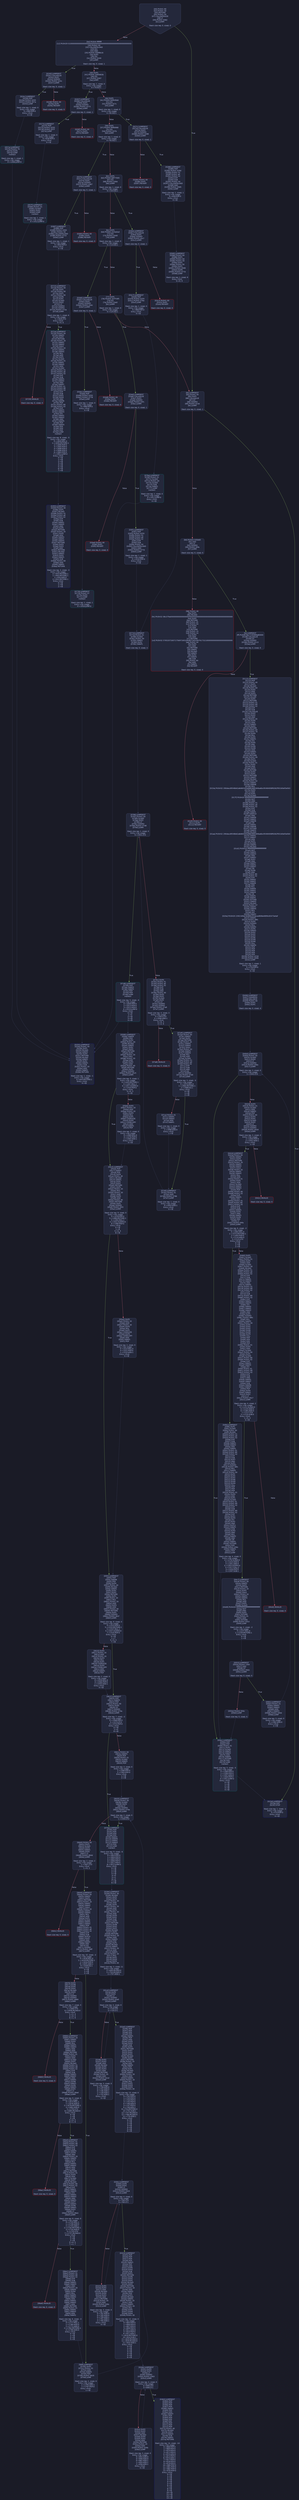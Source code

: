 digraph G {
    node [shape=box, style="filled, rounded", color="#565f89", fontcolor="#c0caf5", fontname="Helvetica", fillcolor="#24283b"];
    edge [color="#414868", fontcolor="#c0caf5", fontname="Helvetica"];
    bgcolor="#1a1b26";
    0 [ label = "[00] PUSH1 80
[02] PUSH1 40
[04] MSTORE
[05] PUSH1 04
[07] CALLDATASIZE
[08] LT
[09] PUSH2 0082
[0c] JUMPI

Stack size req: 0, sizeΔ: 0
" shape = invhouse]
    1 [ label = "[0d] PUSH4 ffffffff
[12] PUSH29 0100000000000000000000000000000000000000000000000000000000
[30] PUSH1 00
[32] CALLDATALOAD
[33] DIV
[34] AND
[35] PUSH4 059f8b16
[3a] DUP2
[3b] EQ
[3c] PUSH2 0240
[3f] JUMPI

Stack size req: 0, sizeΔ: 1
"]
    2 [ label = "[40] DUP1
[41] PUSH4 2d95663b
[46] EQ
[47] PUSH2 0267
[4a] JUMPI

Stack size req: 1, sizeΔ: 0
Entry->Op usage:
	0->70:EQ:1
"]
    3 [ label = "[4b] DUP1
[4c] PUSH4 94f649dd
[51] EQ
[52] PUSH2 027c
[55] JUMPI

Stack size req: 1, sizeΔ: 0
Entry->Op usage:
	0->81:EQ:1
"]
    4 [ label = "[56] DUP1
[57] PUSH4 9f9fb968
[5c] EQ
[5d] PUSH2 037b
[60] JUMPI

Stack size req: 1, sizeΔ: 0
Entry->Op usage:
	0->92:EQ:1
"]
    5 [ label = "[61] DUP1
[62] PUSH4 b8f77005
[67] EQ
[68] PUSH2 03bb
[6b] JUMPI

Stack size req: 1, sizeΔ: 0
Entry->Op usage:
	0->103:EQ:1
"]
    6 [ label = "[6c] DUP1
[6d] PUSH4 c533a5a3
[72] EQ
[73] PUSH2 03d0
[76] JUMPI

Stack size req: 1, sizeΔ: 0
Entry->Op usage:
	0->114:EQ:1
"]
    7 [ label = "[77] DUP1
[78] PUSH4 c67f7df5
[7d] EQ
[7e] PUSH2 03e5
[81] JUMPI

Stack size req: 1, sizeΔ: 0
Entry->Op usage:
	0->125:EQ:1
"]
    8 [ label = "[82] JUMPDEST
[83] PUSH1 00
[85] DUP1
[86] CALLVALUE
[87] GT
[88] ISZERO
[89] PUSH2 023d
[8c] JUMPI

Stack size req: 0, sizeΔ: 1
"]
    9 [ label = "[8d] PUSH3 035b60
[91] GAS
[92] LT
[93] ISZERO
[94] PUSH2 00fe
[97] JUMPI

Stack size req: 0, sizeΔ: 0
"]
    10 [ label = "[98] PUSH1 40
[9a] DUP1
[9b] MLOAD
[9c] PUSH32 08c379a000000000000000000000000000000000000000000000000000000000
[bd] DUP2
[be] MSTORE
[bf] PUSH1 20
[c1] PUSH1 04
[c3] DUP3
[c4] ADD
[c5] MSTORE
[c6] PUSH1 14
[c8] PUSH1 24
[ca] DUP3
[cb] ADD
[cc] MSTORE
[cd] PUSH32 57652072657175697265206d6f72652067617321000000000000000000000000
[ee] PUSH1 44
[f0] DUP3
[f1] ADD
[f2] MSTORE
[f3] SWAP1
[f4] MLOAD
[f5] SWAP1
[f6] DUP2
[f7] SWAP1
[f8] SUB
[f9] PUSH1 64
[fb] ADD
[fc] SWAP1
[fd] REVERT

Stack size req: 0, sizeΔ: 0
" color = "red"]
    11 [ label = "[fe] JUMPDEST
[ff] PUSH8 8ac7230489e80000
[0108] CALLVALUE
[0109] GT
[010a] ISZERO
[010b] PUSH2 0113
[010e] JUMPI

Stack size req: 0, sizeΔ: 0
"]
    12 [ label = "[010f] PUSH1 00
[0111] DUP1
[0112] REVERT

Stack size req: 0, sizeΔ: 0
" color = "red"]
    13 [ label = "[0113] JUMPDEST
[0114] POP
[0115] PUSH1 40
[0117] DUP1
[0118] MLOAD
[0119] PUSH1 60
[011b] DUP2
[011c] ADD
[011d] DUP3
[011e] MSTORE
[011f] CALLER
[0120] DUP2
[0121] MSTORE
[0122] PUSH1 01
[0124] PUSH1 80
[0126] PUSH1 02
[0128] EXP
[0129] SUB
[012a] CALLVALUE
[012b] DUP2
[012c] DUP2
[012d] AND
[012e] PUSH1 20
[0130] DUP5
[0131] ADD
[0132] SWAP1
[0133] DUP2
[0134] MSTORE
[0135] PUSH1 64
[0137] PUSH1 79
[0139] DUP4
[013a] MUL
[013b] DUP2
[013c] SWAP1
[013d] DIV
[013e] DUP5
[013f] AND
[0140] DUP6
[0141] DUP8
[0142] ADD
[0143] SWAP1
[0144] DUP2
[0145] MSTORE
[0146] PUSH1 00
[0148] DUP1
[0149] SLOAD
[014a] PUSH1 01
[014c] DUP2
[014d] ADD
[014e] DUP3
[014f] SSTORE
[0150] DUP2
[0151] DUP1
[0152] MSTORE
[0153] SWAP7
[0154] MLOAD
[0155] PUSH1 02
[0157] SWAP1
[0158] SWAP8
[0159] MUL
[015a] PUSH32 290decd9548b62a8d60345a988386fc84ba6bc95484008f6362f93160ef3e563
[017b] DUP2
[017c] ADD
[017d] DUP1
[017e] SLOAD
[017f] PUSH20 ffffffffffffffffffffffffffffffffffffffff
[0194] NOT
[0195] AND
[0196] PUSH1 01
[0198] PUSH1 a0
[019a] PUSH1 02
[019c] EXP
[019d] SUB
[019e] SWAP1
[019f] SWAP10
[01a0] AND
[01a1] SWAP9
[01a2] SWAP1
[01a3] SWAP9
[01a4] OR
[01a5] SWAP1
[01a6] SWAP8
[01a7] SSTORE
[01a8] SWAP3
[01a9] MLOAD
[01aa] PUSH32 290decd9548b62a8d60345a988386fc84ba6bc95484008f6362f93160ef3e564
[01cb] SWAP1
[01cc] SWAP7
[01cd] ADD
[01ce] DUP1
[01cf] SLOAD
[01d0] SWAP2
[01d1] MLOAD
[01d2] PUSH16 ffffffffffffffffffffffffffffffff
[01e3] NOT
[01e4] SWAP1
[01e5] SWAP3
[01e6] AND
[01e7] SWAP7
[01e8] DUP7
[01e9] AND
[01ea] SWAP7
[01eb] SWAP1
[01ec] SWAP7
[01ed] OR
[01ee] DUP6
[01ef] AND
[01f0] PUSH1 80
[01f2] PUSH1 02
[01f4] EXP
[01f5] SWAP2
[01f6] SWAP1
[01f7] SWAP6
[01f8] AND
[01f9] MUL
[01fa] SWAP4
[01fb] SWAP1
[01fc] SWAP4
[01fd] OR
[01fe] SWAP1
[01ff] SWAP4
[0200] SSTORE
[0201] SWAP3
[0202] MLOAD
[0203] PUSH1 07
[0205] SWAP1
[0206] SWAP4
[0207] MUL
[0208] DIV
[0209] SWAP2
[020a] PUSH20 2392169a23b989c053eced808e4899c65473e4af
[021f] SWAP2
[0220] PUSH2 08fc
[0223] DUP5
[0224] ISZERO
[0225] MUL
[0226] SWAP2
[0227] DUP5
[0228] SWAP2
[0229] DUP2
[022a] DUP2
[022b] DUP2
[022c] DUP6
[022d] DUP9
[022e] DUP9
[022f] CALL
[0230] SWAP4
[0231] POP
[0232] POP
[0233] POP
[0234] POP
[0235] POP
[0236] PUSH2 023d
[0239] PUSH2 0406
[023c] JUMP

Stack size req: 1, sizeΔ: 1
Entry->Op usage:
	0->276:POP:0
Entry->Exit:
	0->😵
"]
    14 [ label = "[023d] JUMPDEST
[023e] POP
[023f] STOP

Stack size req: 1, sizeΔ: -1
Entry->Op usage:
	0->574:POP:0
Entry->Exit:
	0->😵
" color = "darkblue"]
    15 [ label = "[0240] JUMPDEST
[0241] CALLVALUE
[0242] DUP1
[0243] ISZERO
[0244] PUSH2 024c
[0247] JUMPI

Stack size req: 0, sizeΔ: 1
"]
    16 [ label = "[0248] PUSH1 00
[024a] DUP1
[024b] REVERT

Stack size req: 0, sizeΔ: 0
" color = "red"]
    17 [ label = "[024c] JUMPDEST
[024d] POP
[024e] PUSH2 0255
[0251] PUSH2 057a
[0254] JUMP

Stack size req: 1, sizeΔ: 0
Entry->Op usage:
	0->589:POP:0
Entry->Exit:
	0->😵
"]
    18 [ label = "[0255] JUMPDEST
[0256] PUSH1 40
[0258] DUP1
[0259] MLOAD
[025a] SWAP2
[025b] DUP3
[025c] MSTORE
[025d] MLOAD
[025e] SWAP1
[025f] DUP2
[0260] SWAP1
[0261] SUB
[0262] PUSH1 20
[0264] ADD
[0265] SWAP1
[0266] RETURN

Stack size req: 1, sizeΔ: -1
Entry->Op usage:
	0->604:MSTORE:1
Entry->Exit:
	0->😵
" color = "darkblue"]
    19 [ label = "[0267] JUMPDEST
[0268] CALLVALUE
[0269] DUP1
[026a] ISZERO
[026b] PUSH2 0273
[026e] JUMPI

Stack size req: 0, sizeΔ: 1
"]
    20 [ label = "[026f] PUSH1 00
[0271] DUP1
[0272] REVERT

Stack size req: 0, sizeΔ: 0
" color = "red"]
    21 [ label = "[0273] JUMPDEST
[0274] POP
[0275] PUSH2 0255
[0278] PUSH2 057f
[027b] JUMP

Stack size req: 1, sizeΔ: 0
Entry->Op usage:
	0->628:POP:0
Entry->Exit:
	0->😵
"]
    22 [ label = "[027c] JUMPDEST
[027d] CALLVALUE
[027e] DUP1
[027f] ISZERO
[0280] PUSH2 0288
[0283] JUMPI

Stack size req: 0, sizeΔ: 1
"]
    23 [ label = "[0284] PUSH1 00
[0286] DUP1
[0287] REVERT

Stack size req: 0, sizeΔ: 0
" color = "red"]
    24 [ label = "[0288] JUMPDEST
[0289] POP
[028a] PUSH2 029d
[028d] PUSH1 01
[028f] PUSH1 a0
[0291] PUSH1 02
[0293] EXP
[0294] SUB
[0295] PUSH1 04
[0297] CALLDATALOAD
[0298] AND
[0299] PUSH2 0585
[029c] JUMP

Stack size req: 1, sizeΔ: 1
Entry->Op usage:
	0->649:POP:0
Entry->Exit:
	0->😵
"]
    25 [ label = "[029d] JUMPDEST
[029e] PUSH1 40
[02a0] MLOAD
[02a1] DUP1
[02a2] DUP1
[02a3] PUSH1 20
[02a5] ADD
[02a6] DUP1
[02a7] PUSH1 20
[02a9] ADD
[02aa] DUP1
[02ab] PUSH1 20
[02ad] ADD
[02ae] DUP5
[02af] DUP2
[02b0] SUB
[02b1] DUP5
[02b2] MSTORE
[02b3] DUP8
[02b4] DUP2
[02b5] DUP2
[02b6] MLOAD
[02b7] DUP2
[02b8] MSTORE
[02b9] PUSH1 20
[02bb] ADD
[02bc] SWAP2
[02bd] POP
[02be] DUP1
[02bf] MLOAD
[02c0] SWAP1
[02c1] PUSH1 20
[02c3] ADD
[02c4] SWAP1
[02c5] PUSH1 20
[02c7] MUL
[02c8] DUP1
[02c9] DUP4
[02ca] DUP4
[02cb] PUSH1 00

Stack size req: 3, sizeΔ: 11
Entry->Op usage:
	2->694:MLOAD:0
	2->703:MLOAD:0
	2->707:ADD:1
"]
    26 [ label = "[02cd] JUMPDEST
[02ce] DUP4
[02cf] DUP2
[02d0] LT
[02d1] ISZERO
[02d2] PUSH2 02e5
[02d5] JUMPI

Stack size req: 4, sizeΔ: 0
Entry->Op usage:
	0->720:LT:0
	3->720:LT:1
"]
    27 [ label = "[02d6] DUP2
[02d7] DUP2
[02d8] ADD
[02d9] MLOAD
[02da] DUP4
[02db] DUP3
[02dc] ADD
[02dd] MSTORE
[02de] PUSH1 20
[02e0] ADD
[02e1] PUSH2 02cd
[02e4] JUMP

Stack size req: 3, sizeΔ: 0
Entry->Op usage:
	0->728:ADD:0
	0->732:ADD:0
	0->736:ADD:1
	1->728:ADD:1
	2->732:ADD:1
Entry->Exit:
	0->😵
"]
    28 [ label = "[02e5] JUMPDEST
[02e6] POP
[02e7] POP
[02e8] POP
[02e9] POP
[02ea] SWAP1
[02eb] POP
[02ec] ADD
[02ed] DUP5
[02ee] DUP2
[02ef] SUB
[02f0] DUP4
[02f1] MSTORE
[02f2] DUP7
[02f3] DUP2
[02f4] DUP2
[02f5] MLOAD
[02f6] DUP2
[02f7] MSTORE
[02f8] PUSH1 20
[02fa] ADD
[02fb] SWAP2
[02fc] POP
[02fd] DUP1
[02fe] MLOAD
[02ff] SWAP1
[0300] PUSH1 20
[0302] ADD
[0303] SWAP1
[0304] PUSH1 20
[0306] MUL
[0307] DUP1
[0308] DUP4
[0309] DUP4
[030a] PUSH1 00

Stack size req: 13, sizeΔ: 0
Entry->Op usage:
	0->742:POP:0
	1->743:POP:0
	2->744:POP:0
	3->745:POP:0
	4->748:ADD:0
	5->747:POP:0
	6->748:ADD:1
	8->753:MSTORE:0
	10->751:SUB:1
	12->757:MLOAD:0
	12->766:MLOAD:0
	12->770:ADD:1
Entry->Exit:
	0->😵
	1->😵
	2->😵
	3->😵
	4->😵
	5->😵
	6->😵
"]
    29 [ label = "[030c] JUMPDEST
[030d] DUP4
[030e] DUP2
[030f] LT
[0310] ISZERO
[0311] PUSH2 0324
[0314] JUMPI

Stack size req: 4, sizeΔ: 0
Entry->Op usage:
	0->783:LT:0
	3->783:LT:1
"]
    30 [ label = "[0315] DUP2
[0316] DUP2
[0317] ADD
[0318] MLOAD
[0319] DUP4
[031a] DUP3
[031b] ADD
[031c] MSTORE
[031d] PUSH1 20
[031f] ADD
[0320] PUSH2 030c
[0323] JUMP

Stack size req: 3, sizeΔ: 0
Entry->Op usage:
	0->791:ADD:0
	0->795:ADD:0
	0->799:ADD:1
	1->791:ADD:1
	2->795:ADD:1
Entry->Exit:
	0->😵
"]
    31 [ label = "[0324] JUMPDEST
[0325] POP
[0326] POP
[0327] POP
[0328] POP
[0329] SWAP1
[032a] POP
[032b] ADD
[032c] DUP5
[032d] DUP2
[032e] SUB
[032f] DUP3
[0330] MSTORE
[0331] DUP6
[0332] DUP2
[0333] DUP2
[0334] MLOAD
[0335] DUP2
[0336] MSTORE
[0337] PUSH1 20
[0339] ADD
[033a] SWAP2
[033b] POP
[033c] DUP1
[033d] MLOAD
[033e] SWAP1
[033f] PUSH1 20
[0341] ADD
[0342] SWAP1
[0343] PUSH1 20
[0345] MUL
[0346] DUP1
[0347] DUP4
[0348] DUP4
[0349] PUSH1 00

Stack size req: 12, sizeΔ: 0
Entry->Op usage:
	0->805:POP:0
	1->806:POP:0
	2->807:POP:0
	3->808:POP:0
	4->811:ADD:0
	5->810:POP:0
	6->811:ADD:1
	7->816:MSTORE:0
	10->814:SUB:1
	11->820:MLOAD:0
	11->829:MLOAD:0
	11->833:ADD:1
Entry->Exit:
	0->😵
	1->😵
	2->😵
	3->😵
	4->😵
	5->😵
	6->😵
"]
    32 [ label = "[034b] JUMPDEST
[034c] DUP4
[034d] DUP2
[034e] LT
[034f] ISZERO
[0350] PUSH2 0363
[0353] JUMPI

Stack size req: 4, sizeΔ: 0
Entry->Op usage:
	0->846:LT:0
	3->846:LT:1
"]
    33 [ label = "[0354] DUP2
[0355] DUP2
[0356] ADD
[0357] MLOAD
[0358] DUP4
[0359] DUP3
[035a] ADD
[035b] MSTORE
[035c] PUSH1 20
[035e] ADD
[035f] PUSH2 034b
[0362] JUMP

Stack size req: 3, sizeΔ: 0
Entry->Op usage:
	0->854:ADD:0
	0->858:ADD:0
	0->862:ADD:1
	1->854:ADD:1
	2->858:ADD:1
Entry->Exit:
	0->😵
"]
    34 [ label = "[0363] JUMPDEST
[0364] POP
[0365] POP
[0366] POP
[0367] POP
[0368] SWAP1
[0369] POP
[036a] ADD
[036b] SWAP7
[036c] POP
[036d] POP
[036e] POP
[036f] POP
[0370] POP
[0371] POP
[0372] POP
[0373] PUSH1 40
[0375] MLOAD
[0376] DUP1
[0377] SWAP2
[0378] SUB
[0379] SWAP1
[037a] RETURN

Stack size req: 14, sizeΔ: -14
Entry->Op usage:
	0->868:POP:0
	1->869:POP:0
	2->870:POP:0
	3->871:POP:0
	4->874:ADD:0
	5->873:POP:0
	6->874:ADD:1
	7->877:POP:0
	8->878:POP:0
	9->879:POP:0
	10->880:POP:0
	11->881:POP:0
	12->882:POP:0
	13->876:POP:0
Entry->Exit:
	0->😵
	1->😵
	2->😵
	3->😵
	4->😵
	5->😵
	6->😵
	7->😵
	8->😵
	9->😵
	10->😵
	11->😵
	12->😵
	13->😵
" color = "darkblue"]
    35 [ label = "[037b] JUMPDEST
[037c] CALLVALUE
[037d] DUP1
[037e] ISZERO
[037f] PUSH2 0387
[0382] JUMPI

Stack size req: 0, sizeΔ: 1
"]
    36 [ label = "[0383] PUSH1 00
[0385] DUP1
[0386] REVERT

Stack size req: 0, sizeΔ: 0
" color = "red"]
    37 [ label = "[0387] JUMPDEST
[0388] POP
[0389] PUSH2 0393
[038c] PUSH1 04
[038e] CALLDATALOAD
[038f] PUSH2 0715
[0392] JUMP

Stack size req: 1, sizeΔ: 1
Entry->Op usage:
	0->904:POP:0
Entry->Exit:
	0->😵
"]
    38 [ label = "[0393] JUMPDEST
[0394] PUSH1 40
[0396] DUP1
[0397] MLOAD
[0398] PUSH1 01
[039a] PUSH1 a0
[039c] PUSH1 02
[039e] EXP
[039f] SUB
[03a0] SWAP1
[03a1] SWAP5
[03a2] AND
[03a3] DUP5
[03a4] MSTORE
[03a5] PUSH1 20
[03a7] DUP5
[03a8] ADD
[03a9] SWAP3
[03aa] SWAP1
[03ab] SWAP3
[03ac] MSTORE
[03ad] DUP3
[03ae] DUP3
[03af] ADD
[03b0] MSTORE
[03b1] MLOAD
[03b2] SWAP1
[03b3] DUP2
[03b4] SWAP1
[03b5] SUB
[03b6] PUSH1 60
[03b8] ADD
[03b9] SWAP1
[03ba] RETURN

Stack size req: 3, sizeΔ: -3
Entry->Op usage:
	0->944:MSTORE:1
	1->940:MSTORE:1
	2->930:AND:0
	2->932:MSTORE:1
Entry->Exit:
	0->😵
	1->😵
	2->😵
" color = "darkblue"]
    39 [ label = "[03bb] JUMPDEST
[03bc] CALLVALUE
[03bd] DUP1
[03be] ISZERO
[03bf] PUSH2 03c7
[03c2] JUMPI

Stack size req: 0, sizeΔ: 1
"]
    40 [ label = "[03c3] PUSH1 00
[03c5] DUP1
[03c6] REVERT

Stack size req: 0, sizeΔ: 0
" color = "red"]
    41 [ label = "[03c7] JUMPDEST
[03c8] POP
[03c9] PUSH2 0255
[03cc] PUSH2 076e
[03cf] JUMP

Stack size req: 1, sizeΔ: 0
Entry->Op usage:
	0->968:POP:0
Entry->Exit:
	0->😵
"]
    42 [ label = "[03d0] JUMPDEST
[03d1] CALLVALUE
[03d2] DUP1
[03d3] ISZERO
[03d4] PUSH2 03dc
[03d7] JUMPI

Stack size req: 0, sizeΔ: 1
"]
    43 [ label = "[03d8] PUSH1 00
[03da] DUP1
[03db] REVERT

Stack size req: 0, sizeΔ: 0
" color = "red"]
    44 [ label = "[03dc] JUMPDEST
[03dd] POP
[03de] PUSH2 0255
[03e1] PUSH2 0778
[03e4] JUMP

Stack size req: 1, sizeΔ: 0
Entry->Op usage:
	0->989:POP:0
Entry->Exit:
	0->😵
"]
    45 [ label = "[03e5] JUMPDEST
[03e6] CALLVALUE
[03e7] DUP1
[03e8] ISZERO
[03e9] PUSH2 03f1
[03ec] JUMPI

Stack size req: 0, sizeΔ: 1
"]
    46 [ label = "[03ed] PUSH1 00
[03ef] DUP1
[03f0] REVERT

Stack size req: 0, sizeΔ: 0
" color = "red"]
    47 [ label = "[03f1] JUMPDEST
[03f2] POP
[03f3] PUSH2 0255
[03f6] PUSH1 01
[03f8] PUSH1 a0
[03fa] PUSH1 02
[03fc] EXP
[03fd] SUB
[03fe] PUSH1 04
[0400] CALLDATALOAD
[0401] AND
[0402] PUSH2 077d
[0405] JUMP

Stack size req: 1, sizeΔ: 1
Entry->Op usage:
	0->1010:POP:0
Entry->Exit:
	0->😵
"]
    48 [ label = "[0406] JUMPDEST
[0407] ADDRESS
[0408] BALANCE
[0409] PUSH1 00
[040b] DUP1
[040c] DUP1

Stack size req: 0, sizeΔ: 4
"]
    49 [ label = "[040d] JUMPDEST
[040e] PUSH1 00
[0410] SLOAD
[0411] DUP4
[0412] LT
[0413] ISZERO
[0414] PUSH2 056c
[0417] JUMPI

Stack size req: 3, sizeΔ: 0
Entry->Op usage:
	2->1042:LT:0
"]
    50 [ label = "[0418] DUP3
[0419] PUSH1 01
[041b] SLOAD
[041c] ADD
[041d] SWAP2
[041e] POP
[041f] PUSH1 00
[0421] DUP3
[0422] DUP2
[0423] SLOAD
[0424] DUP2
[0425] LT
[0426] ISZERO
[0427] ISZERO
[0428] PUSH2 042d
[042b] JUMPI

Stack size req: 3, sizeΔ: 2
Entry->Op usage:
	1->1054:POP:0
	2->1052:ADD:1
Entry->Exit:
	1->😵
"]
    51 [ label = "[042c] INVALID

Stack size req: 0, sizeΔ: 0
" color = "red"]
    52 [ label = "[042d] JUMPDEST
[042e] PUSH1 00
[0430] SWAP2
[0431] DUP3
[0432] MSTORE
[0433] PUSH1 20
[0435] SWAP1
[0436] SWAP2
[0437] SHA3
[0438] PUSH1 02
[043a] SWAP1
[043b] SWAP2
[043c] MUL
[043d] ADD
[043e] PUSH1 01
[0440] DUP2
[0441] ADD
[0442] SLOAD
[0443] SWAP1
[0444] SWAP2
[0445] POP
[0446] PUSH1 80
[0448] PUSH1 02
[044a] EXP
[044b] SWAP1
[044c] DIV
[044d] PUSH1 01
[044f] PUSH1 80
[0451] PUSH1 02
[0453] EXP
[0454] SUB
[0455] SWAP1
[0456] DUP2
[0457] AND
[0458] SWAP1
[0459] DUP6
[045a] AND
[045b] LT
[045c] PUSH2 04fa
[045f] JUMPI

Stack size req: 6, sizeΔ: -2
Entry->Op usage:
	0->1084:MUL:0
	1->1074:MSTORE:1
	2->1093:POP:0
	5->1114:AND:0
	5->1115:LT:0
Entry->Exit:
	0->😵
	1->😵
	2->😵
"]
    53 [ label = "[0460] DUP1
[0461] SLOAD
[0462] PUSH1 01
[0464] DUP3
[0465] ADD
[0466] SLOAD
[0467] PUSH1 40
[0469] MLOAD
[046a] PUSH1 01
[046c] PUSH1 a0
[046e] PUSH1 02
[0470] EXP
[0471] SUB
[0472] SWAP1
[0473] SWAP3
[0474] AND
[0475] SWAP2
[0476] PUSH1 01
[0478] PUSH1 80
[047a] PUSH1 02
[047c] EXP
[047d] SUB
[047e] PUSH1 80
[0480] PUSH1 02
[0482] EXP
[0483] SWAP1
[0484] SWAP3
[0485] DIV
[0486] SWAP2
[0487] SWAP1
[0488] SWAP2
[0489] AND
[048a] DUP1
[048b] ISZERO
[048c] PUSH2 08fc
[048f] MUL
[0490] SWAP2
[0491] PUSH1 00
[0493] DUP2
[0494] DUP2
[0495] DUP2
[0496] DUP6
[0497] DUP9
[0498] DUP9
[0499] CALL
[049a] POP
[049b] POP
[049c] POP
[049d] POP
[049e] PUSH1 01
[04a0] DUP3
[04a1] ADD
[04a2] SLOAD
[04a3] PUSH1 00
[04a5] DUP1
[04a6] SLOAD
[04a7] PUSH1 80
[04a9] PUSH1 02
[04ab] EXP
[04ac] SWAP1
[04ad] SWAP3
[04ae] DIV
[04af] PUSH1 01
[04b1] PUSH1 80
[04b3] PUSH1 02
[04b5] EXP
[04b6] SUB
[04b7] AND
[04b8] SWAP1
[04b9] SWAP7
[04ba] SUB
[04bb] SWAP6
[04bc] SWAP2
[04bd] POP
[04be] DUP4
[04bf] SWAP1
[04c0] DUP2
[04c1] LT
[04c2] PUSH2 04c7
[04c5] JUMPI

Stack size req: 4, sizeΔ: 2
Entry->Op usage:
	0->1121:SLOAD:0
	0->1125:ADD:0
	0->1185:ADD:0
	1->1217:LT:0
	3->1210:SUB:0
Entry->Exit:
	1->0, 3
	3->😵
"]
    54 [ label = "[04c6] INVALID

Stack size req: 0, sizeΔ: 0
" color = "red"]
    55 [ label = "[04c7] JUMPDEST
[04c8] PUSH1 00
[04ca] SWAP2
[04cb] DUP3
[04cc] MSTORE
[04cd] PUSH1 20
[04cf] DUP3
[04d0] SHA3
[04d1] PUSH1 02
[04d3] SWAP1
[04d4] SWAP2
[04d5] MUL
[04d6] ADD
[04d7] DUP1
[04d8] SLOAD
[04d9] PUSH20 ffffffffffffffffffffffffffffffffffffffff
[04ee] NOT
[04ef] AND
[04f0] DUP2
[04f1] SSTORE
[04f2] PUSH1 01
[04f4] ADD
[04f5] SSTORE
[04f6] PUSH2 0553
[04f9] JUMP

Stack size req: 2, sizeΔ: -2
Entry->Op usage:
	0->1237:MUL:0
	1->1228:MSTORE:1
Entry->Exit:
	0->😵
	1->😵
"]
    56 [ label = "[04fa] JUMPDEST
[04fb] DUP1
[04fc] SLOAD
[04fd] PUSH1 40
[04ff] MLOAD
[0500] PUSH1 01
[0502] PUSH1 a0
[0504] PUSH1 02
[0506] EXP
[0507] SUB
[0508] SWAP1
[0509] SWAP2
[050a] AND
[050b] SWAP1
[050c] PUSH1 01
[050e] PUSH1 80
[0510] PUSH1 02
[0512] EXP
[0513] SUB
[0514] DUP7
[0515] AND
[0516] DUP1
[0517] ISZERO
[0518] PUSH2 08fc
[051b] MUL
[051c] SWAP2
[051d] PUSH1 00
[051f] DUP2
[0520] DUP2
[0521] DUP2
[0522] DUP6
[0523] DUP9
[0524] DUP9
[0525] CALL
[0526] POP
[0527] POP
[0528] POP
[0529] PUSH1 01
[052b] DUP4
[052c] ADD
[052d] DUP1
[052e] SLOAD
[052f] PUSH1 01
[0531] PUSH1 80
[0533] PUSH1 02
[0535] EXP
[0536] SUB
[0537] PUSH1 80
[0539] PUSH1 02
[053b] EXP
[053c] DUP1
[053d] DUP4
[053e] DIV
[053f] DUP3
[0540] AND
[0541] DUP11
[0542] SWAP1
[0543] SUB
[0544] DUP3
[0545] AND
[0546] MUL
[0547] SWAP2
[0548] AND
[0549] OR
[054a] SWAP1
[054b] SSTORE
[054c] POP
[054d] PUSH2 056c
[0550] SWAP1
[0551] POP
[0552] JUMP

Stack size req: 4, sizeΔ: 0
Entry->Op usage:
	0->1276:SLOAD:0
	0->1324:ADD:0
	3->1301:AND:0
	3->1303:ISZERO:0
	3->1317:CALL:2
	3->1320:POP:0
	3->1347:SUB:1
"]
    57 [ label = "[0553] JUMPDEST
[0554] PUSH2 c350
[0557] GAS
[0558] GT
[0559] PUSH2 0561
[055c] JUMPI

Stack size req: 0, sizeΔ: 0
"]
    58 [ label = "[055d] PUSH2 056c
[0560] JUMP

Stack size req: 0, sizeΔ: 0
"]
    59 [ label = "[0561] JUMPDEST
[0562] PUSH1 01
[0564] SWAP1
[0565] SWAP3
[0566] ADD
[0567] SWAP2
[0568] PUSH2 040d
[056b] JUMP

Stack size req: 3, sizeΔ: 0
Entry->Op usage:
	2->1382:ADD:0
Entry->Exit:
	2->😵
"]
    60 [ label = "[056c] JUMPDEST
[056d] POP
[056e] POP
[056f] PUSH1 01
[0571] DUP1
[0572] SLOAD
[0573] SWAP1
[0574] SWAP2
[0575] ADD
[0576] SWAP1
[0577] SSTORE
[0578] POP
[0579] JUMP
Indirect!

Stack size req: 5, sizeΔ: -5
Entry->Op usage:
	0->1389:POP:0
	1->1390:POP:0
	2->1397:ADD:0
	3->1400:POP:0
	4->1401:JUMP:0
Entry->Exit:
	0->😵
	1->😵
	2->😵
	3->😵
	4->😵
" color = "teal"]
    61 [ label = "[057a] JUMPDEST
[057b] PUSH1 79
[057d] DUP2
[057e] JUMP
Indirect!

Stack size req: 1, sizeΔ: 1
Entry->Op usage:
	0->1406:JUMP:0
" color = "teal"]
    62 [ label = "[057f] JUMPDEST
[0580] PUSH1 01
[0582] SLOAD
[0583] DUP2
[0584] JUMP
Indirect!

Stack size req: 1, sizeΔ: 1
Entry->Op usage:
	0->1412:JUMP:0
" color = "teal"]
    63 [ label = "[0585] JUMPDEST
[0586] PUSH1 60
[0588] DUP1
[0589] PUSH1 60
[058b] PUSH1 00
[058d] DUP1
[058e] PUSH1 00
[0590] DUP1
[0591] PUSH2 0599
[0594] DUP9
[0595] PUSH2 077d
[0598] JUMP

Stack size req: 1, sizeΔ: 9
Entry->Exit:
	0->0, 9
"]
    64 [ label = "[0599] JUMPDEST
[059a] SWAP4
[059b] POP
[059c] DUP4
[059d] PUSH1 40
[059f] MLOAD
[05a0] SWAP1
[05a1] DUP1
[05a2] DUP3
[05a3] MSTORE
[05a4] DUP1
[05a5] PUSH1 20
[05a7] MUL
[05a8] PUSH1 20
[05aa] ADD
[05ab] DUP3
[05ac] ADD
[05ad] PUSH1 40
[05af] MSTORE
[05b0] DUP1
[05b1] ISZERO
[05b2] PUSH2 05c5
[05b5] JUMPI

Stack size req: 5, sizeΔ: 1
Entry->Op usage:
	0->1443:MSTORE:1
	0->1447:MUL:1
	0->1457:ISZERO:0
	4->1435:POP:0
Entry->Exit:
	0->0, 5
	4->😵
"]
    65 [ label = "[05b6] DUP2
[05b7] PUSH1 20
[05b9] ADD
[05ba] PUSH1 20
[05bc] DUP3
[05bd] MUL
[05be] DUP1
[05bf] CODESIZE
[05c0] DUP4
[05c1] CODECOPY
[05c2] ADD
[05c3] SWAP1
[05c4] POP

Stack size req: 2, sizeΔ: 0
Entry->Op usage:
	0->1469:MUL:0
	0->1476:POP:0
	1->1465:ADD:1
Entry->Exit:
	0->😵
"]
    66 [ label = "[05c5] JUMPDEST
[05c6] POP
[05c7] SWAP7
[05c8] POP
[05c9] DUP4
[05ca] PUSH1 40
[05cc] MLOAD
[05cd] SWAP1
[05ce] DUP1
[05cf] DUP3
[05d0] MSTORE
[05d1] DUP1
[05d2] PUSH1 20
[05d4] MUL
[05d5] PUSH1 20
[05d7] ADD
[05d8] DUP3
[05d9] ADD
[05da] PUSH1 40
[05dc] MSTORE
[05dd] DUP1
[05de] ISZERO
[05df] PUSH2 05f2
[05e2] JUMPI

Stack size req: 9, sizeΔ: 0
Entry->Op usage:
	0->1478:POP:0
	5->1488:MSTORE:1
	5->1492:MUL:1
	5->1502:ISZERO:0
	8->1480:POP:0
Entry->Exit:
	0->😵
	1->8
	5->0, 5
	8->😵
"]
    67 [ label = "[05e3] DUP2
[05e4] PUSH1 20
[05e6] ADD
[05e7] PUSH1 20
[05e9] DUP3
[05ea] MUL
[05eb] DUP1
[05ec] CODESIZE
[05ed] DUP4
[05ee] CODECOPY
[05ef] ADD
[05f0] SWAP1
[05f1] POP

Stack size req: 2, sizeΔ: 0
Entry->Op usage:
	0->1514:MUL:0
	0->1521:POP:0
	1->1510:ADD:1
Entry->Exit:
	0->😵
"]
    68 [ label = "[05f2] JUMPDEST
[05f3] POP
[05f4] SWAP6
[05f5] POP
[05f6] DUP4
[05f7] PUSH1 40
[05f9] MLOAD
[05fa] SWAP1
[05fb] DUP1
[05fc] DUP3
[05fd] MSTORE
[05fe] DUP1
[05ff] PUSH1 20
[0601] MUL
[0602] PUSH1 20
[0604] ADD
[0605] DUP3
[0606] ADD
[0607] PUSH1 40
[0609] MSTORE
[060a] DUP1
[060b] ISZERO
[060c] PUSH2 061f
[060f] JUMPI

Stack size req: 8, sizeΔ: 0
Entry->Op usage:
	0->1523:POP:0
	5->1533:MSTORE:1
	5->1537:MUL:1
	5->1547:ISZERO:0
	7->1525:POP:0
Entry->Exit:
	0->😵
	1->7
	5->0, 5
	7->😵
"]
    69 [ label = "[0610] DUP2
[0611] PUSH1 20
[0613] ADD
[0614] PUSH1 20
[0616] DUP3
[0617] MUL
[0618] DUP1
[0619] CODESIZE
[061a] DUP4
[061b] CODECOPY
[061c] ADD
[061d] SWAP1
[061e] POP

Stack size req: 2, sizeΔ: 0
Entry->Op usage:
	0->1559:MUL:0
	0->1566:POP:0
	1->1555:ADD:1
Entry->Exit:
	0->😵
"]
    70 [ label = "[061f] JUMPDEST
[0620] POP
[0621] SWAP5
[0622] POP
[0623] PUSH1 00
[0625] DUP5
[0626] GT
[0627] ISZERO
[0628] PUSH2 070a
[062b] JUMPI

Stack size req: 7, sizeΔ: -2
Entry->Op usage:
	0->1568:POP:0
	5->1574:GT:0
	6->1570:POP:0
Entry->Exit:
	0->😵
	1->4
	6->😵
"]
    71 [ label = "[062c] PUSH1 00
[062e] SWAP3
[062f] POP
[0630] PUSH1 01
[0632] SLOAD
[0633] SWAP2
[0634] POP

Stack size req: 3, sizeΔ: 0
Entry->Op usage:
	1->1588:POP:0
	2->1583:POP:0
Entry->Exit:
	1->😵
	2->😵
"]
    72 [ label = "[0635] JUMPDEST
[0636] PUSH1 00
[0638] SLOAD
[0639] DUP3
[063a] LT
[063b] ISZERO
[063c] PUSH2 070a
[063f] JUMPI

Stack size req: 2, sizeΔ: 0
Entry->Op usage:
	1->1594:LT:0
"]
    73 [ label = "[0640] PUSH1 00
[0642] DUP1
[0643] SLOAD
[0644] DUP4
[0645] SWAP1
[0646] DUP2
[0647] LT
[0648] PUSH2 064d
[064b] JUMPI

Stack size req: 2, sizeΔ: 2
Entry->Op usage:
	1->1607:LT:0
Entry->Exit:
	1->0, 3
"]
    74 [ label = "[064c] INVALID

Stack size req: 0, sizeΔ: 0
" color = "red"]
    75 [ label = "[064d] JUMPDEST
[064e] PUSH1 00
[0650] SWAP2
[0651] DUP3
[0652] MSTORE
[0653] PUSH1 20
[0655] SWAP1
[0656] SWAP2
[0657] SHA3
[0658] PUSH1 02
[065a] SWAP1
[065b] SWAP2
[065c] MUL
[065d] ADD
[065e] DUP1
[065f] SLOAD
[0660] SWAP1
[0661] SWAP2
[0662] POP
[0663] PUSH1 01
[0665] PUSH1 a0
[0667] PUSH1 02
[0669] EXP
[066a] SUB
[066b] DUP10
[066c] DUP2
[066d] AND
[066e] SWAP2
[066f] AND
[0670] EQ
[0671] ISZERO
[0672] PUSH2 06ff
[0675] JUMPI

Stack size req: 10, sizeΔ: -2
Entry->Op usage:
	0->1628:MUL:0
	1->1618:MSTORE:1
	2->1634:POP:0
	9->1645:AND:1
	9->1648:EQ:1
Entry->Exit:
	0->😵
	1->😵
	2->😵
"]
    76 [ label = "[0676] DUP2
[0677] DUP8
[0678] DUP5
[0679] DUP2
[067a] MLOAD
[067b] DUP2
[067c] LT
[067d] ISZERO
[067e] ISZERO
[067f] PUSH2 0684
[0682] JUMPI

Stack size req: 7, sizeΔ: 3
Entry->Op usage:
	2->1660:LT:0
	6->1658:MLOAD:0
Entry->Exit:
	1->2, 4
	2->0, 5
	6->1, 9
"]
    77 [ label = "[0683] INVALID

Stack size req: 0, sizeΔ: 0
" color = "red"]
    78 [ label = "[0684] JUMPDEST
[0685] PUSH1 20
[0687] SWAP1
[0688] DUP2
[0689] MUL
[068a] SWAP1
[068b] SWAP2
[068c] ADD
[068d] ADD
[068e] MSTORE
[068f] PUSH1 01
[0691] DUP2
[0692] ADD
[0693] SLOAD
[0694] DUP7
[0695] MLOAD
[0696] PUSH1 01
[0698] PUSH1 80
[069a] PUSH1 02
[069c] EXP
[069d] SUB
[069e] SWAP1
[069f] SWAP2
[06a0] AND
[06a1] SWAP1
[06a2] DUP8
[06a3] SWAP1
[06a4] DUP6
[06a5] SWAP1
[06a6] DUP2
[06a7] LT
[06a8] PUSH2 06ad
[06ab] JUMPI

Stack size req: 9, sizeΔ: 0
Entry->Op usage:
	0->1673:MUL:1
	1->1676:ADD:0
	2->1678:MSTORE:1
	3->1682:ADD:0
	5->1703:LT:0
	8->1685:MLOAD:0
Entry->Exit:
	0->😵
	1->😵
	2->😵
	5->0, 5
	8->1, 8
"]
    79 [ label = "[06ac] INVALID

Stack size req: 0, sizeΔ: 0
" color = "red"]
    80 [ label = "[06ad] JUMPDEST
[06ae] PUSH1 01
[06b0] PUSH1 80
[06b2] PUSH1 02
[06b4] EXP
[06b5] SUB
[06b6] SWAP3
[06b7] DUP4
[06b8] AND
[06b9] PUSH1 20
[06bb] SWAP2
[06bc] DUP3
[06bd] MUL
[06be] SWAP1
[06bf] SWAP3
[06c0] ADD
[06c1] ADD
[06c2] MSTORE
[06c3] PUSH1 01
[06c5] DUP3
[06c6] ADD
[06c7] SLOAD
[06c8] DUP7
[06c9] MLOAD
[06ca] PUSH1 80
[06cc] PUSH1 02
[06ce] EXP
[06cf] SWAP1
[06d0] SWAP2
[06d1] DIV
[06d2] SWAP1
[06d3] SWAP2
[06d4] AND
[06d5] SWAP1
[06d6] DUP7
[06d7] SWAP1
[06d8] DUP6
[06d9] SWAP1
[06da] DUP2
[06db] LT
[06dc] PUSH2 06e1
[06df] JUMPI

Stack size req: 8, sizeΔ: 0
Entry->Op usage:
	0->1725:MUL:1
	1->1728:ADD:0
	2->1720:AND:1
	2->1730:MSTORE:1
	3->1734:ADD:0
	5->1755:LT:0
	7->1737:MLOAD:0
Entry->Exit:
	0->😵
	1->😵
	2->😵
	5->0, 5
	7->1, 7
"]
    81 [ label = "[06e0] INVALID

Stack size req: 0, sizeΔ: 0
" color = "red"]
    82 [ label = "[06e1] JUMPDEST
[06e2] PUSH1 01
[06e4] PUSH1 80
[06e6] PUSH1 02
[06e8] EXP
[06e9] SUB
[06ea] SWAP1
[06eb] SWAP3
[06ec] AND
[06ed] PUSH1 20
[06ef] SWAP3
[06f0] DUP4
[06f1] MUL
[06f2] SWAP1
[06f3] SWAP2
[06f4] ADD
[06f5] SWAP1
[06f6] SWAP2
[06f7] ADD
[06f8] MSTORE
[06f9] PUSH1 01
[06fb] SWAP1
[06fc] SWAP3
[06fd] ADD
[06fe] SWAP2

Stack size req: 6, sizeΔ: -3
Entry->Op usage:
	0->1777:MUL:1
	1->1780:ADD:0
	2->1772:AND:0
	2->1784:MSTORE:1
	5->1789:ADD:0
Entry->Exit:
	0->😵
	1->😵
	2->😵
	5->😵
"]
    83 [ label = "[06ff] JUMPDEST
[0700] DUP2
[0701] PUSH1 01
[0703] ADD
[0704] SWAP2
[0705] POP
[0706] PUSH2 0635
[0709] JUMP

Stack size req: 2, sizeΔ: 0
Entry->Op usage:
	1->1795:ADD:1
	1->1797:POP:0
Entry->Exit:
	1->😵
"]
    84 [ label = "[070a] JUMPDEST
[070b] POP
[070c] POP
[070d] POP
[070e] POP
[070f] SWAP2
[0710] SWAP4
[0711] SWAP1
[0712] SWAP3
[0713] POP
[0714] JUMP
Indirect!

Stack size req: 9, sizeΔ: -6
Entry->Op usage:
	0->1803:POP:0
	1->1804:POP:0
	2->1805:POP:0
	3->1806:POP:0
	7->1811:POP:0
	8->1812:JUMP:0
Entry->Exit:
	0->😵
	1->😵
	2->😵
	3->😵
	4->0
	5->1
	6->2
	7->😵
	8->😵
" color = "teal"]
    85 [ label = "[0715] JUMPDEST
[0716] PUSH1 00
[0718] DUP1
[0719] PUSH1 00
[071b] DUP1
[071c] PUSH1 00
[071e] DUP6
[071f] DUP2
[0720] SLOAD
[0721] DUP2
[0722] LT
[0723] ISZERO
[0724] ISZERO
[0725] PUSH2 072a
[0728] JUMPI

Stack size req: 1, sizeΔ: 6
Entry->Op usage:
	0->1826:LT:0
Entry->Exit:
	0->0, 6
"]
    86 [ label = "[0729] INVALID

Stack size req: 0, sizeΔ: 0
" color = "red"]
    87 [ label = "[072a] JUMPDEST
[072b] PUSH1 00
[072d] SWAP2
[072e] DUP3
[072f] MSTORE
[0730] PUSH1 20
[0732] SWAP1
[0733] SWAP2
[0734] SHA3
[0735] PUSH1 02
[0737] SWAP1
[0738] SWAP2
[0739] MUL
[073a] ADD
[073b] DUP1
[073c] SLOAD
[073d] PUSH1 01
[073f] SWAP1
[0740] SWAP2
[0741] ADD
[0742] SLOAD
[0743] PUSH1 01
[0745] PUSH1 a0
[0747] PUSH1 02
[0749] EXP
[074a] SUB
[074b] SWAP1
[074c] SWAP2
[074d] AND
[074e] SWAP7
[074f] PUSH1 01
[0751] PUSH1 80
[0753] PUSH1 02
[0755] EXP
[0756] SUB
[0757] DUP1
[0758] DUP4
[0759] AND
[075a] SWAP8
[075b] POP
[075c] PUSH1 80
[075e] PUSH1 02
[0760] EXP
[0761] SWAP1
[0762] SWAP3
[0763] DIV
[0764] SWAP1
[0765] SWAP2
[0766] AND
[0767] SWAP5
[0768] POP
[0769] SWAP3
[076a] POP
[076b] POP
[076c] POP
[076d] JUMP
Indirect!

Stack size req: 8, sizeΔ: -5
Entry->Op usage:
	0->1849:MUL:0
	1->1839:MSTORE:1
	2->1899:POP:0
	3->1900:POP:0
	4->1898:POP:0
	5->1896:POP:0
	6->1883:POP:0
	7->1901:JUMP:0
Entry->Exit:
	0->😵
	1->😵
	2->😵
	3->😵
	4->😵
	5->😵
	6->😵
	7->😵
" color = "teal"]
    88 [ label = "[076e] JUMPDEST
[076f] PUSH1 01
[0771] SLOAD
[0772] PUSH1 00
[0774] SLOAD
[0775] SUB
[0776] SWAP1
[0777] JUMP
Indirect!

Stack size req: 1, sizeΔ: 0
Entry->Op usage:
	0->1911:JUMP:0
Entry->Exit:
	0->😵
" color = "teal"]
    89 [ label = "[0778] JUMPDEST
[0779] PUSH1 07
[077b] DUP2
[077c] JUMP
Indirect!

Stack size req: 1, sizeΔ: 1
Entry->Op usage:
	0->1916:JUMP:0
" color = "teal"]
    90 [ label = "[077d] JUMPDEST
[077e] PUSH1 01
[0780] SLOAD
[0781] PUSH1 00
[0783] SWAP1
[0784] DUP2
[0785] SWAP1

Stack size req: 0, sizeΔ: 3
"]
    91 [ label = "[0786] JUMPDEST
[0787] PUSH1 00
[0789] SLOAD
[078a] DUP2
[078b] LT
[078c] ISZERO
[078d] PUSH2 07d8
[0790] JUMPI

Stack size req: 1, sizeΔ: 0
Entry->Op usage:
	0->1931:LT:0
"]
    92 [ label = "[0791] DUP4
[0792] PUSH1 01
[0794] PUSH1 a0
[0796] PUSH1 02
[0798] EXP
[0799] SUB
[079a] AND
[079b] PUSH1 00
[079d] DUP3
[079e] DUP2
[079f] SLOAD
[07a0] DUP2
[07a1] LT
[07a2] ISZERO
[07a3] ISZERO
[07a4] PUSH2 07a9
[07a7] JUMPI

Stack size req: 4, sizeΔ: 3
Entry->Op usage:
	0->1953:LT:0
	3->1946:AND:1
Entry->Exit:
	0->0, 3
	3->2, 6
"]
    93 [ label = "[07a8] INVALID

Stack size req: 0, sizeΔ: 0
" color = "red"]
    94 [ label = "[07a9] JUMPDEST
[07aa] PUSH1 00
[07ac] SWAP2
[07ad] DUP3
[07ae] MSTORE
[07af] PUSH1 20
[07b1] SWAP1
[07b2] SWAP2
[07b3] SHA3
[07b4] PUSH1 02
[07b6] SWAP1
[07b7] SWAP2
[07b8] MUL
[07b9] ADD
[07ba] SLOAD
[07bb] PUSH1 01
[07bd] PUSH1 a0
[07bf] PUSH1 02
[07c1] EXP
[07c2] SUB
[07c3] AND
[07c4] EQ
[07c5] ISZERO
[07c6] PUSH2 07d0
[07c9] JUMPI

Stack size req: 3, sizeΔ: -3
Entry->Op usage:
	0->1976:MUL:0
	1->1966:MSTORE:1
	2->1988:EQ:1
Entry->Exit:
	0->😵
	1->😵
	2->😵
"]
    95 [ label = "[07ca] PUSH1 01
[07cc] SWAP1
[07cd] SWAP2
[07ce] ADD
[07cf] SWAP1

Stack size req: 2, sizeΔ: 0
Entry->Op usage:
	1->1998:ADD:0
Entry->Exit:
	1->😵
"]
    96 [ label = "[07d0] JUMPDEST
[07d1] PUSH1 01
[07d3] ADD
[07d4] PUSH2 0786
[07d7] JUMP

Stack size req: 1, sizeΔ: 0
Entry->Op usage:
	0->2003:ADD:1
Entry->Exit:
	0->😵
"]
    97 [ label = "[07d8] JUMPDEST
[07d9] POP
[07da] SWAP3
[07db] SWAP2
[07dc] POP
[07dd] POP
[07de] JUMP
Indirect!

Stack size req: 5, sizeΔ: -4
Entry->Op usage:
	0->2009:POP:0
	2->2013:POP:0
	3->2012:POP:0
	4->2014:JUMP:0
Entry->Exit:
	0->😵
	1->0
	2->😵
	3->😵
	4->😵
" color = "teal"]
    0 -> 1 [ label = "False" color = "#f7768e"]
    0 -> 8 [ label = "True" color = "#9ece6a"]
    1 -> 2 [ label = "False" color = "#f7768e"]
    1 -> 15 [ label = "True" color = "#9ece6a"]
    2 -> 3 [ label = "False" color = "#f7768e"]
    2 -> 19 [ label = "True" color = "#9ece6a"]
    3 -> 4 [ label = "False" color = "#f7768e"]
    3 -> 22 [ label = "True" color = "#9ece6a"]
    4 -> 5 [ label = "False" color = "#f7768e"]
    4 -> 35 [ label = "True" color = "#9ece6a"]
    5 -> 6 [ label = "False" color = "#f7768e"]
    5 -> 39 [ label = "True" color = "#9ece6a"]
    6 -> 7 [ label = "False" color = "#f7768e"]
    6 -> 42 [ label = "True" color = "#9ece6a"]
    7 -> 8 [ label = "False" color = "#f7768e"]
    7 -> 45 [ label = "True" color = "#9ece6a"]
    8 -> 9 [ label = "False" color = "#f7768e"]
    8 -> 14 [ label = "True" color = "#9ece6a"]
    9 -> 10 [ label = "False" color = "#f7768e"]
    9 -> 11 [ label = "True" color = "#9ece6a"]
    11 -> 12 [ label = "False" color = "#f7768e"]
    11 -> 13 [ label = "True" color = "#9ece6a"]
    13 -> 48 [ ]
    15 -> 16 [ label = "False" color = "#f7768e"]
    15 -> 17 [ label = "True" color = "#9ece6a"]
    17 -> 61 [ ]
    19 -> 20 [ label = "False" color = "#f7768e"]
    19 -> 21 [ label = "True" color = "#9ece6a"]
    21 -> 62 [ ]
    22 -> 23 [ label = "False" color = "#f7768e"]
    22 -> 24 [ label = "True" color = "#9ece6a"]
    24 -> 63 [ ]
    25 -> 26 [ ]
    26 -> 27 [ label = "False" color = "#f7768e"]
    26 -> 28 [ label = "True" color = "#9ece6a"]
    27 -> 26 [ ]
    28 -> 29 [ ]
    29 -> 30 [ label = "False" color = "#f7768e"]
    29 -> 31 [ label = "True" color = "#9ece6a"]
    30 -> 29 [ ]
    31 -> 32 [ ]
    32 -> 33 [ label = "False" color = "#f7768e"]
    32 -> 34 [ label = "True" color = "#9ece6a"]
    33 -> 32 [ ]
    35 -> 36 [ label = "False" color = "#f7768e"]
    35 -> 37 [ label = "True" color = "#9ece6a"]
    37 -> 85 [ ]
    39 -> 40 [ label = "False" color = "#f7768e"]
    39 -> 41 [ label = "True" color = "#9ece6a"]
    41 -> 88 [ ]
    42 -> 43 [ label = "False" color = "#f7768e"]
    42 -> 44 [ label = "True" color = "#9ece6a"]
    44 -> 89 [ ]
    45 -> 46 [ label = "False" color = "#f7768e"]
    45 -> 47 [ label = "True" color = "#9ece6a"]
    47 -> 90 [ ]
    48 -> 49 [ ]
    49 -> 50 [ label = "False" color = "#f7768e"]
    49 -> 60 [ label = "True" color = "#9ece6a"]
    50 -> 51 [ label = "False" color = "#f7768e"]
    50 -> 52 [ label = "True" color = "#9ece6a"]
    52 -> 53 [ label = "False" color = "#f7768e"]
    52 -> 56 [ label = "True" color = "#9ece6a"]
    53 -> 54 [ label = "False" color = "#f7768e"]
    53 -> 55 [ label = "True" color = "#9ece6a"]
    55 -> 57 [ ]
    56 -> 60 [ ]
    57 -> 58 [ label = "False" color = "#f7768e"]
    57 -> 59 [ label = "True" color = "#9ece6a"]
    58 -> 60 [ ]
    59 -> 49 [ ]
    63 -> 90 [ ]
    64 -> 65 [ label = "False" color = "#f7768e"]
    64 -> 66 [ label = "True" color = "#9ece6a"]
    65 -> 66 [ ]
    66 -> 67 [ label = "False" color = "#f7768e"]
    66 -> 68 [ label = "True" color = "#9ece6a"]
    67 -> 68 [ ]
    68 -> 69 [ label = "False" color = "#f7768e"]
    68 -> 70 [ label = "True" color = "#9ece6a"]
    69 -> 70 [ ]
    70 -> 71 [ label = "False" color = "#f7768e"]
    70 -> 84 [ label = "True" color = "#9ece6a"]
    71 -> 72 [ ]
    72 -> 73 [ label = "False" color = "#f7768e"]
    72 -> 84 [ label = "True" color = "#9ece6a"]
    73 -> 74 [ label = "False" color = "#f7768e"]
    73 -> 75 [ label = "True" color = "#9ece6a"]
    75 -> 76 [ label = "False" color = "#f7768e"]
    75 -> 83 [ label = "True" color = "#9ece6a"]
    76 -> 77 [ label = "False" color = "#f7768e"]
    76 -> 78 [ label = "True" color = "#9ece6a"]
    78 -> 79 [ label = "False" color = "#f7768e"]
    78 -> 80 [ label = "True" color = "#9ece6a"]
    80 -> 81 [ label = "False" color = "#f7768e"]
    80 -> 82 [ label = "True" color = "#9ece6a"]
    82 -> 83 [ ]
    83 -> 72 [ ]
    85 -> 86 [ label = "False" color = "#f7768e"]
    85 -> 87 [ label = "True" color = "#9ece6a"]
    90 -> 91 [ ]
    91 -> 92 [ label = "False" color = "#f7768e"]
    91 -> 97 [ label = "True" color = "#9ece6a"]
    92 -> 93 [ label = "False" color = "#f7768e"]
    92 -> 94 [ label = "True" color = "#9ece6a"]
    94 -> 95 [ label = "False" color = "#f7768e"]
    94 -> 96 [ label = "True" color = "#9ece6a"]
    95 -> 96 [ ]
    96 -> 91 [ ]
    60 -> 14 [ ]
    61 -> 18 [ ]
    62 -> 18 [ ]
    97 -> 64 [ ]
    84 -> 25 [ ]
    87 -> 38 [ ]
    88 -> 18 [ ]
    89 -> 18 [ ]
    97 -> 18 [ ]

}
